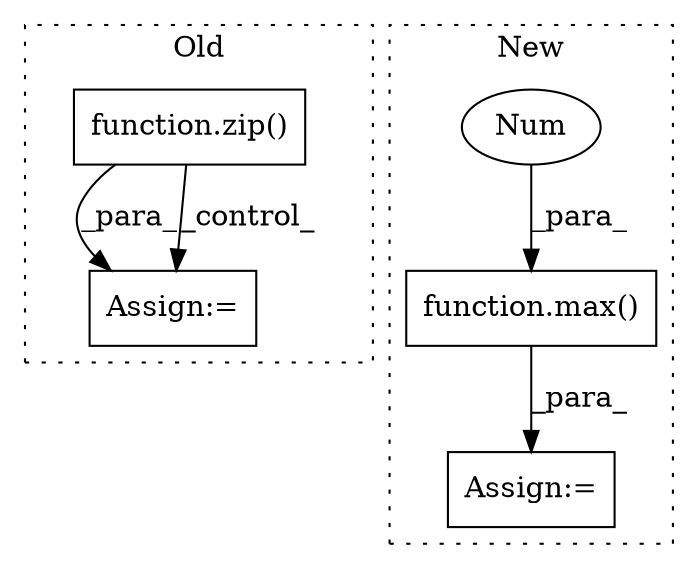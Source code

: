 digraph G {
subgraph cluster0 {
1 [label="function.zip()" a="75" s="3146,3177" l="4,1" shape="box"];
5 [label="Assign:=" a="68" s="3528" l="3" shape="box"];
label = "Old";
style="dotted";
}
subgraph cluster1 {
2 [label="function.max()" a="75" s="3532,3593" l="4,1" shape="box"];
3 [label="Assign:=" a="68" s="3610" l="3" shape="box"];
4 [label="Num" a="76" s="3536" l="1" shape="ellipse"];
label = "New";
style="dotted";
}
1 -> 5 [label="_para_"];
1 -> 5 [label="_control_"];
2 -> 3 [label="_para_"];
4 -> 2 [label="_para_"];
}
